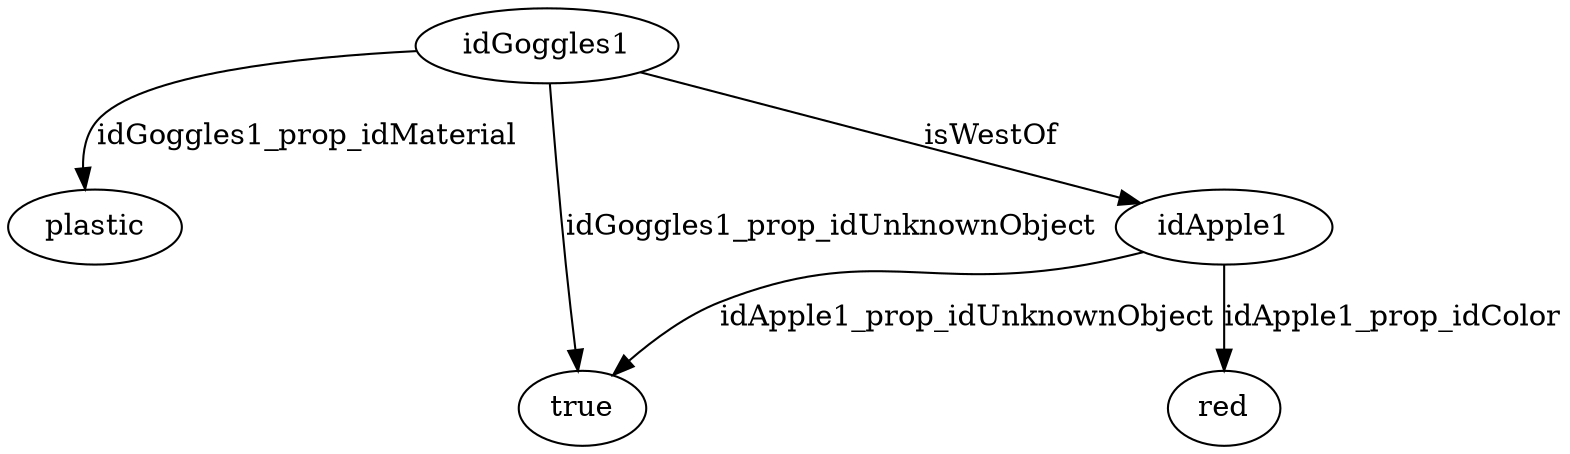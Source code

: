strict digraph  {
idGoggles1 [node_type=entity_node, root=root];
plastic;
true;
idApple1;
red;
idGoggles1 -> plastic  [edge_type=property, label=idGoggles1_prop_idMaterial];
idGoggles1 -> true  [edge_type=property, label=idGoggles1_prop_idUnknownObject];
idGoggles1 -> idApple1  [edge_type=relationship, label=isWestOf];
idApple1 -> red  [edge_type=property, label=idApple1_prop_idColor];
idApple1 -> true  [edge_type=property, label=idApple1_prop_idUnknownObject];
}

